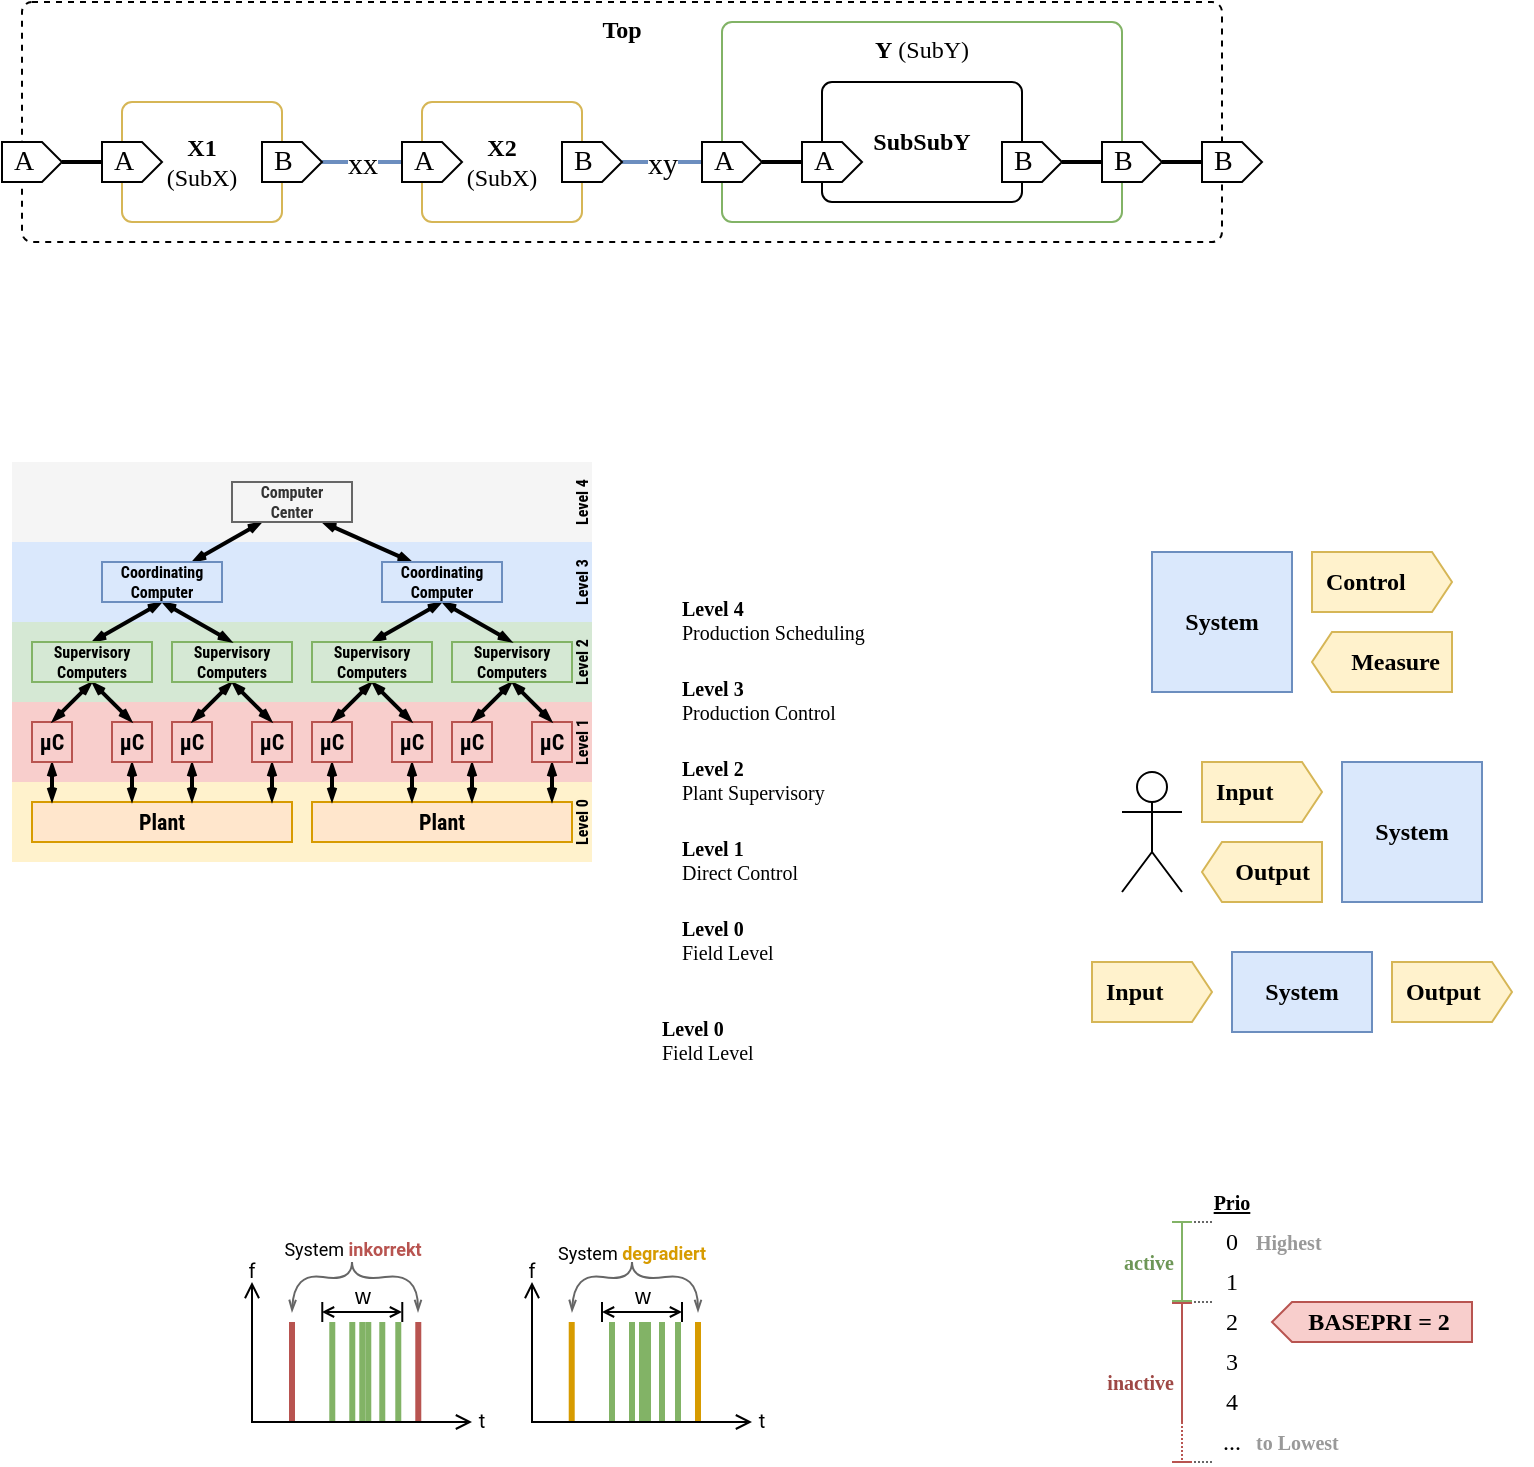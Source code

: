 <mxfile version="20.6.1" type="device"><diagram id="V3HqiKd-JH3Gh6SyLHTc" name="Page-1"><mxGraphModel dx="319" dy="597" grid="1" gridSize="10" guides="1" tooltips="1" connect="1" arrows="1" fold="1" page="1" pageScale="1" pageWidth="827" pageHeight="1169" math="0" shadow="0"><root><mxCell id="0"/><mxCell id="1" parent="0"/><mxCell id="zpxFeuuhNh3Tw-J30U3I-27" value="" style="rounded=0;whiteSpace=wrap;html=1;verticalAlign=top;fontFamily=Cascadia Code;fontStyle=0;container=0;fillColor=#FFFFFF;strokeColor=none;absoluteArcSize=1;arcSize=10;" vertex="1" parent="1"><mxGeometry x="150" y="620" width="280" height="110" as="geometry"/></mxCell><mxCell id="UyANY9crpCaUTtqs_EAQ-15" value="" style="endArrow=none;html=1;rounded=0;startSize=4;endSize=4;fillColor=#d5e8d4;strokeColor=#82b366;strokeWidth=3;" parent="1" edge="1"><mxGeometry width="50" height="50" relative="1" as="geometry"><mxPoint x="340" y="720" as="sourcePoint"/><mxPoint x="340" y="670" as="targetPoint"/></mxGeometry></mxCell><mxCell id="UyANY9crpCaUTtqs_EAQ-17" value="" style="endArrow=none;html=1;rounded=0;startSize=4;endSize=4;fillColor=#ffe6cc;strokeColor=#d79b00;strokeWidth=3;" parent="1" edge="1"><mxGeometry width="50" height="50" relative="1" as="geometry"><mxPoint x="383" y="720" as="sourcePoint"/><mxPoint x="383" y="670" as="targetPoint"/></mxGeometry></mxCell><mxCell id="UyANY9crpCaUTtqs_EAQ-16" value="" style="endArrow=none;html=1;rounded=0;startSize=4;endSize=4;fillColor=#ffe6cc;strokeColor=#d79b00;strokeWidth=3;" parent="1" edge="1"><mxGeometry width="50" height="50" relative="1" as="geometry"><mxPoint x="319.86" y="720" as="sourcePoint"/><mxPoint x="319.86" y="670" as="targetPoint"/></mxGeometry></mxCell><mxCell id="UyANY9crpCaUTtqs_EAQ-10" value="" style="endArrow=none;html=1;rounded=0;startSize=4;endSize=4;fillColor=#d5e8d4;strokeColor=#82b366;strokeWidth=3;" parent="1" edge="1"><mxGeometry width="50" height="50" relative="1" as="geometry"><mxPoint x="350" y="720" as="sourcePoint"/><mxPoint x="350" y="670" as="targetPoint"/></mxGeometry></mxCell><mxCell id="UyANY9crpCaUTtqs_EAQ-11" value="" style="endArrow=none;html=1;rounded=0;startSize=4;endSize=4;fillColor=#d5e8d4;strokeColor=#82b366;strokeWidth=3;" parent="1" edge="1"><mxGeometry width="50" height="50" relative="1" as="geometry"><mxPoint x="355" y="720" as="sourcePoint"/><mxPoint x="355" y="670" as="targetPoint"/></mxGeometry></mxCell><mxCell id="UyANY9crpCaUTtqs_EAQ-12" value="" style="endArrow=none;html=1;rounded=0;startSize=4;endSize=4;fillColor=#d5e8d4;strokeColor=#82b366;strokeWidth=3;" parent="1" edge="1"><mxGeometry width="50" height="50" relative="1" as="geometry"><mxPoint x="358" y="720" as="sourcePoint"/><mxPoint x="358" y="670" as="targetPoint"/></mxGeometry></mxCell><mxCell id="UyANY9crpCaUTtqs_EAQ-13" value="" style="endArrow=none;html=1;rounded=0;startSize=4;endSize=4;fillColor=#d5e8d4;strokeColor=#82b366;strokeWidth=3;" parent="1" edge="1"><mxGeometry width="50" height="50" relative="1" as="geometry"><mxPoint x="365" y="720" as="sourcePoint"/><mxPoint x="365" y="670" as="targetPoint"/></mxGeometry></mxCell><mxCell id="UyANY9crpCaUTtqs_EAQ-14" value="" style="endArrow=none;html=1;rounded=0;startSize=4;endSize=4;fillColor=#d5e8d4;strokeColor=#82b366;strokeWidth=3;" parent="1" edge="1"><mxGeometry width="50" height="50" relative="1" as="geometry"><mxPoint x="373" y="720" as="sourcePoint"/><mxPoint x="373" y="670" as="targetPoint"/></mxGeometry></mxCell><mxCell id="0yi1-Wfi2QRWIN-qVs_s-95" value="" style="rounded=0;whiteSpace=wrap;html=1;verticalAlign=top;fontFamily=Cascadia Code;fontStyle=0;container=0;fillColor=#FFFFFF;strokeColor=none;absoluteArcSize=1;arcSize=10;" parent="1" vertex="1"><mxGeometry x="570" y="280" width="230" height="80" as="geometry"/></mxCell><mxCell id="0yi1-Wfi2QRWIN-qVs_s-91" value="" style="rounded=0;whiteSpace=wrap;html=1;verticalAlign=top;fontFamily=Cascadia Code;fontStyle=0;container=0;fillColor=#FFFFFF;strokeColor=none;absoluteArcSize=1;arcSize=10;" parent="1" vertex="1"><mxGeometry x="570" y="480" width="230" height="50" as="geometry"/></mxCell><mxCell id="0yi1-Wfi2QRWIN-qVs_s-1" value="" style="rounded=0;whiteSpace=wrap;html=1;fillColor=#FFF2CC;strokeColor=none;fillStyle=auto;gradientColor=none;shadow=0;strokeWidth=1;perimeterSpacing=0;fontFamily=Roboto Condensed;fontSource=https%3A%2F%2Ffonts.googleapis.com%2Fcss%3Ffamily%3DRoboto%2BCondensed;" parent="1" vertex="1"><mxGeometry x="40" y="400" width="290" height="40" as="geometry"/></mxCell><mxCell id="0yi1-Wfi2QRWIN-qVs_s-2" value="" style="rounded=0;whiteSpace=wrap;html=1;fillColor=#f8cecc;strokeColor=none;fillStyle=auto;shadow=0;strokeWidth=1;perimeterSpacing=0;fontFamily=Roboto Condensed;fontSource=https%3A%2F%2Ffonts.googleapis.com%2Fcss%3Ffamily%3DRoboto%2BCondensed;" parent="1" vertex="1"><mxGeometry x="40" y="360" width="290" height="40" as="geometry"/></mxCell><mxCell id="0yi1-Wfi2QRWIN-qVs_s-3" value="" style="rounded=0;whiteSpace=wrap;html=1;fillColor=#d5e8d4;strokeColor=none;fillStyle=auto;shadow=0;strokeWidth=1;perimeterSpacing=0;fontFamily=Roboto Condensed;fontSource=https%3A%2F%2Ffonts.googleapis.com%2Fcss%3Ffamily%3DRoboto%2BCondensed;" parent="1" vertex="1"><mxGeometry x="40" y="320" width="290" height="40" as="geometry"/></mxCell><mxCell id="0yi1-Wfi2QRWIN-qVs_s-4" value="" style="rounded=0;whiteSpace=wrap;html=1;fillColor=#dae8fc;strokeColor=none;fillStyle=auto;shadow=0;strokeWidth=1;perimeterSpacing=0;fontFamily=Roboto Condensed;fontSource=https%3A%2F%2Ffonts.googleapis.com%2Fcss%3Ffamily%3DRoboto%2BCondensed;" parent="1" vertex="1"><mxGeometry x="40" y="280" width="290" height="40" as="geometry"/></mxCell><mxCell id="0yi1-Wfi2QRWIN-qVs_s-5" value="" style="rounded=0;whiteSpace=wrap;html=1;fillColor=#f5f5f5;strokeColor=none;fillStyle=auto;shadow=0;strokeWidth=1;perimeterSpacing=0;fontColor=#333333;fontFamily=Roboto Condensed;fontSource=https%3A%2F%2Ffonts.googleapis.com%2Fcss%3Ffamily%3DRoboto%2BCondensed;" parent="1" vertex="1"><mxGeometry x="40" y="240" width="290" height="40" as="geometry"/></mxCell><mxCell id="0yi1-Wfi2QRWIN-qVs_s-7" value="Plant" style="rounded=0;whiteSpace=wrap;html=1;fillColor=#ffe6cc;strokeColor=#d79b00;fillStyle=auto;shadow=0;strokeWidth=1;perimeterSpacing=0;fontFamily=Roboto Condensed;fontStyle=1;fontSize=11;fontSource=https%3A%2F%2Ffonts.googleapis.com%2Fcss%3Ffamily%3DRoboto%2BCondensed;" parent="1" vertex="1"><mxGeometry x="50" y="410" width="130" height="20" as="geometry"/></mxCell><mxCell id="0yi1-Wfi2QRWIN-qVs_s-17" style="edgeStyle=elbowEdgeStyle;rounded=0;orthogonalLoop=1;jettySize=auto;html=1;exitX=0.5;exitY=1;exitDx=0;exitDy=0;fontFamily=Roboto Condensed;fontSize=8;fontColor=#FFFFFF;startArrow=openThin;startFill=0;endArrow=openThin;endFill=0;strokeWidth=2;jumpSize=6;startSize=3;endSize=3;fontSource=https%3A%2F%2Ffonts.googleapis.com%2Fcss%3Ffamily%3DRoboto%2BCondensed;" parent="1" source="0yi1-Wfi2QRWIN-qVs_s-9" target="0yi1-Wfi2QRWIN-qVs_s-7" edge="1"><mxGeometry relative="1" as="geometry"/></mxCell><mxCell id="0yi1-Wfi2QRWIN-qVs_s-9" value="μC" style="rounded=0;whiteSpace=wrap;html=1;fillColor=#f8cecc;strokeColor=#b85450;fillStyle=auto;shadow=0;strokeWidth=1;perimeterSpacing=0;fontFamily=Roboto Condensed;fontStyle=1;fontSize=11;fontSource=https%3A%2F%2Ffonts.googleapis.com%2Fcss%3Ffamily%3DRoboto%2BCondensed;" parent="1" vertex="1"><mxGeometry x="50" y="370" width="20" height="20" as="geometry"/></mxCell><mxCell id="0yi1-Wfi2QRWIN-qVs_s-18" style="edgeStyle=elbowEdgeStyle;rounded=0;orthogonalLoop=1;jettySize=auto;html=1;exitX=0.5;exitY=1;exitDx=0;exitDy=0;fontFamily=Roboto Condensed;fontSize=8;fontColor=#FFFFFF;startArrow=openThin;startFill=0;endArrow=openThin;endFill=0;strokeWidth=2;jumpSize=6;startSize=3;endSize=3;fontSource=https%3A%2F%2Ffonts.googleapis.com%2Fcss%3Ffamily%3DRoboto%2BCondensed;" parent="1" source="0yi1-Wfi2QRWIN-qVs_s-10" target="0yi1-Wfi2QRWIN-qVs_s-7" edge="1"><mxGeometry relative="1" as="geometry"/></mxCell><mxCell id="0yi1-Wfi2QRWIN-qVs_s-10" value="μC" style="rounded=0;whiteSpace=wrap;html=1;fillColor=#f8cecc;strokeColor=#b85450;fillStyle=auto;shadow=0;strokeWidth=1;perimeterSpacing=0;fontFamily=Roboto Condensed;fontStyle=1;fontSize=11;fontSource=https%3A%2F%2Ffonts.googleapis.com%2Fcss%3Ffamily%3DRoboto%2BCondensed;" parent="1" vertex="1"><mxGeometry x="90" y="370" width="20" height="20" as="geometry"/></mxCell><mxCell id="0yi1-Wfi2QRWIN-qVs_s-19" style="edgeStyle=elbowEdgeStyle;rounded=0;orthogonalLoop=1;jettySize=auto;html=1;exitX=0.5;exitY=1;exitDx=0;exitDy=0;fontFamily=Roboto Condensed;fontSize=8;fontColor=#FFFFFF;startArrow=openThin;startFill=0;endArrow=openThin;endFill=0;strokeWidth=2;jumpSize=6;startSize=3;endSize=3;fontSource=https%3A%2F%2Ffonts.googleapis.com%2Fcss%3Ffamily%3DRoboto%2BCondensed;" parent="1" source="0yi1-Wfi2QRWIN-qVs_s-11" target="0yi1-Wfi2QRWIN-qVs_s-7" edge="1"><mxGeometry relative="1" as="geometry"/></mxCell><mxCell id="0yi1-Wfi2QRWIN-qVs_s-11" value="μC" style="rounded=0;whiteSpace=wrap;html=1;fillColor=#f8cecc;strokeColor=#b85450;fillStyle=auto;shadow=0;strokeWidth=1;perimeterSpacing=0;fontFamily=Roboto Condensed;fontStyle=1;fontSize=11;fontSource=https%3A%2F%2Ffonts.googleapis.com%2Fcss%3Ffamily%3DRoboto%2BCondensed;" parent="1" vertex="1"><mxGeometry x="120" y="370" width="20" height="20" as="geometry"/></mxCell><mxCell id="0yi1-Wfi2QRWIN-qVs_s-20" style="edgeStyle=elbowEdgeStyle;rounded=0;orthogonalLoop=1;jettySize=auto;html=1;exitX=0.5;exitY=1;exitDx=0;exitDy=0;fontFamily=Roboto Condensed;fontSize=8;fontColor=#FFFFFF;startArrow=openThin;startFill=0;endArrow=openThin;endFill=0;strokeWidth=2;jumpSize=6;startSize=3;endSize=3;fontSource=https%3A%2F%2Ffonts.googleapis.com%2Fcss%3Ffamily%3DRoboto%2BCondensed;" parent="1" source="0yi1-Wfi2QRWIN-qVs_s-12" target="0yi1-Wfi2QRWIN-qVs_s-7" edge="1"><mxGeometry relative="1" as="geometry"/></mxCell><mxCell id="0yi1-Wfi2QRWIN-qVs_s-12" value="μC" style="rounded=0;whiteSpace=wrap;html=1;fillColor=#f8cecc;strokeColor=#b85450;fillStyle=auto;shadow=0;strokeWidth=1;perimeterSpacing=0;fontFamily=Roboto Condensed;fontStyle=1;fontSize=11;fontSource=https%3A%2F%2Ffonts.googleapis.com%2Fcss%3Ffamily%3DRoboto%2BCondensed;" parent="1" vertex="1"><mxGeometry x="160" y="370" width="20" height="20" as="geometry"/></mxCell><mxCell id="0yi1-Wfi2QRWIN-qVs_s-22" style="edgeStyle=none;rounded=0;orthogonalLoop=1;jettySize=auto;html=1;exitX=0.5;exitY=1;exitDx=0;exitDy=0;entryX=0.5;entryY=0;entryDx=0;entryDy=0;fontFamily=Roboto Condensed;fontSize=8;fontColor=#FFFFFF;startArrow=openThin;startFill=0;endArrow=openThin;endFill=0;endSize=3;startSize=3;strokeWidth=2;fontSource=https%3A%2F%2Ffonts.googleapis.com%2Fcss%3Ffamily%3DRoboto%2BCondensed;" parent="1" source="0yi1-Wfi2QRWIN-qVs_s-13" target="0yi1-Wfi2QRWIN-qVs_s-11" edge="1"><mxGeometry relative="1" as="geometry"/></mxCell><mxCell id="0yi1-Wfi2QRWIN-qVs_s-23" style="edgeStyle=none;rounded=0;orthogonalLoop=1;jettySize=auto;html=1;exitX=0.5;exitY=1;exitDx=0;exitDy=0;entryX=0.5;entryY=0;entryDx=0;entryDy=0;fontFamily=Roboto Condensed;fontSize=8;fontColor=#FFFFFF;startArrow=openThin;startFill=0;endArrow=openThin;endFill=0;endSize=3;startSize=3;strokeWidth=2;fontSource=https%3A%2F%2Ffonts.googleapis.com%2Fcss%3Ffamily%3DRoboto%2BCondensed;" parent="1" source="0yi1-Wfi2QRWIN-qVs_s-13" target="0yi1-Wfi2QRWIN-qVs_s-12" edge="1"><mxGeometry relative="1" as="geometry"/></mxCell><mxCell id="0yi1-Wfi2QRWIN-qVs_s-13" value="Supervisory&lt;br style=&quot;font-size: 8px;&quot;&gt;Computers" style="rounded=0;whiteSpace=wrap;html=1;fillColor=#d5e8d4;strokeColor=#82b366;fillStyle=auto;shadow=0;strokeWidth=1;perimeterSpacing=0;fontFamily=Roboto Condensed;fontStyle=1;fontSize=8;fontSource=https%3A%2F%2Ffonts.googleapis.com%2Fcss%3Ffamily%3DRoboto%2BCondensed;" parent="1" vertex="1"><mxGeometry x="120" y="330" width="60" height="20" as="geometry"/></mxCell><mxCell id="0yi1-Wfi2QRWIN-qVs_s-15" style="rounded=0;orthogonalLoop=1;jettySize=auto;html=1;exitX=0.5;exitY=1;exitDx=0;exitDy=0;entryX=0.5;entryY=0;entryDx=0;entryDy=0;fontFamily=Roboto Condensed;fontSize=8;fontColor=#FFFFFF;startArrow=openThin;startFill=0;endArrow=openThin;endFill=0;endSize=3;startSize=3;strokeWidth=2;fontSource=https%3A%2F%2Ffonts.googleapis.com%2Fcss%3Ffamily%3DRoboto%2BCondensed;" parent="1" source="0yi1-Wfi2QRWIN-qVs_s-14" target="0yi1-Wfi2QRWIN-qVs_s-9" edge="1"><mxGeometry relative="1" as="geometry"/></mxCell><mxCell id="0yi1-Wfi2QRWIN-qVs_s-21" style="rounded=0;orthogonalLoop=1;jettySize=auto;html=1;exitX=0.5;exitY=1;exitDx=0;exitDy=0;entryX=0.5;entryY=0;entryDx=0;entryDy=0;fontFamily=Roboto Condensed;fontSize=8;fontColor=#FFFFFF;startArrow=openThin;startFill=0;endArrow=openThin;endFill=0;endSize=3;startSize=3;strokeWidth=2;fontSource=https%3A%2F%2Ffonts.googleapis.com%2Fcss%3Ffamily%3DRoboto%2BCondensed;" parent="1" source="0yi1-Wfi2QRWIN-qVs_s-14" target="0yi1-Wfi2QRWIN-qVs_s-10" edge="1"><mxGeometry relative="1" as="geometry"/></mxCell><mxCell id="0yi1-Wfi2QRWIN-qVs_s-25" style="edgeStyle=none;rounded=0;orthogonalLoop=1;jettySize=auto;html=1;exitX=0.5;exitY=0;exitDx=0;exitDy=0;entryX=0.5;entryY=1;entryDx=0;entryDy=0;fontFamily=Roboto Condensed;fontSize=8;fontColor=#FFFFFF;startArrow=openThin;startFill=0;endArrow=openThin;endFill=0;strokeWidth=2;endSize=3;startSize=3;fontSource=https%3A%2F%2Ffonts.googleapis.com%2Fcss%3Ffamily%3DRoboto%2BCondensed;" parent="1" source="0yi1-Wfi2QRWIN-qVs_s-14" target="0yi1-Wfi2QRWIN-qVs_s-24" edge="1"><mxGeometry relative="1" as="geometry"/></mxCell><mxCell id="0yi1-Wfi2QRWIN-qVs_s-14" value="Supervisory&lt;br style=&quot;font-size: 8px;&quot;&gt;Computers" style="rounded=0;whiteSpace=wrap;html=1;fillColor=#d5e8d4;strokeColor=#82b366;fillStyle=auto;shadow=0;strokeWidth=1;perimeterSpacing=0;fontFamily=Roboto Condensed;fontStyle=1;fontSize=8;fontSource=https%3A%2F%2Ffonts.googleapis.com%2Fcss%3Ffamily%3DRoboto%2BCondensed;" parent="1" vertex="1"><mxGeometry x="50" y="330" width="60" height="20" as="geometry"/></mxCell><mxCell id="0yi1-Wfi2QRWIN-qVs_s-27" style="edgeStyle=none;rounded=0;orthogonalLoop=1;jettySize=auto;html=1;exitX=0.5;exitY=1;exitDx=0;exitDy=0;entryX=0.5;entryY=0;entryDx=0;entryDy=0;fontFamily=Roboto Condensed;fontSize=8;fontColor=#FFFFFF;startArrow=openThin;startFill=0;endArrow=openThin;endFill=0;strokeWidth=2;endSize=3;startSize=3;fontSource=https%3A%2F%2Ffonts.googleapis.com%2Fcss%3Ffamily%3DRoboto%2BCondensed;" parent="1" source="0yi1-Wfi2QRWIN-qVs_s-24" target="0yi1-Wfi2QRWIN-qVs_s-13" edge="1"><mxGeometry relative="1" as="geometry"/></mxCell><mxCell id="0yi1-Wfi2QRWIN-qVs_s-29" style="edgeStyle=none;rounded=0;orthogonalLoop=1;jettySize=auto;html=1;exitX=0.75;exitY=0;exitDx=0;exitDy=0;entryX=0.25;entryY=1;entryDx=0;entryDy=0;fontFamily=Roboto Condensed;fontSize=8;fontColor=#FFFFFF;startArrow=openThin;startFill=0;endArrow=openThin;endFill=0;strokeWidth=2;endSize=3;startSize=3;fontSource=https%3A%2F%2Ffonts.googleapis.com%2Fcss%3Ffamily%3DRoboto%2BCondensed;" parent="1" source="0yi1-Wfi2QRWIN-qVs_s-24" target="0yi1-Wfi2QRWIN-qVs_s-28" edge="1"><mxGeometry relative="1" as="geometry"/></mxCell><mxCell id="0yi1-Wfi2QRWIN-qVs_s-24" value="Coordinating&lt;br&gt;Computer" style="rounded=0;whiteSpace=wrap;html=1;fillColor=#dae8fc;strokeColor=#6c8ebf;fillStyle=auto;shadow=0;strokeWidth=1;perimeterSpacing=0;fontFamily=Roboto Condensed;fontStyle=1;fontSize=8;fontSource=https%3A%2F%2Ffonts.googleapis.com%2Fcss%3Ffamily%3DRoboto%2BCondensed;" parent="1" vertex="1"><mxGeometry x="85" y="290" width="60" height="20" as="geometry"/></mxCell><mxCell id="0yi1-Wfi2QRWIN-qVs_s-50" style="edgeStyle=none;rounded=0;jumpSize=6;orthogonalLoop=1;jettySize=auto;html=1;exitX=0.75;exitY=1;exitDx=0;exitDy=0;entryX=0.25;entryY=0;entryDx=0;entryDy=0;strokeWidth=2;fontFamily=Roboto Condensed;fontSize=8;fontColor=#FFFFFF;startArrow=openThin;startFill=0;endArrow=openThin;endFill=0;startSize=3;endSize=3;fontSource=https%3A%2F%2Ffonts.googleapis.com%2Fcss%3Ffamily%3DRoboto%2BCondensed;" parent="1" source="0yi1-Wfi2QRWIN-qVs_s-28" target="0yi1-Wfi2QRWIN-qVs_s-49" edge="1"><mxGeometry relative="1" as="geometry"/></mxCell><mxCell id="0yi1-Wfi2QRWIN-qVs_s-28" value="Computer&lt;br&gt;Center" style="rounded=0;whiteSpace=wrap;html=1;fillColor=#f5f5f5;strokeColor=#666666;fillStyle=auto;shadow=0;strokeWidth=1;perimeterSpacing=0;fontColor=#333333;fontFamily=Roboto Condensed;fontStyle=1;fontSize=8;fontSource=https%3A%2F%2Ffonts.googleapis.com%2Fcss%3Ffamily%3DRoboto%2BCondensed;" parent="1" vertex="1"><mxGeometry x="150" y="250" width="60" height="20" as="geometry"/></mxCell><mxCell id="0yi1-Wfi2QRWIN-qVs_s-32" value="Plant" style="rounded=0;whiteSpace=wrap;html=1;fillColor=#ffe6cc;strokeColor=#d79b00;fillStyle=auto;shadow=0;strokeWidth=1;perimeterSpacing=0;fontFamily=Roboto Condensed;fontStyle=1;fontSize=11;fontSource=https%3A%2F%2Ffonts.googleapis.com%2Fcss%3Ffamily%3DRoboto%2BCondensed;" parent="1" vertex="1"><mxGeometry x="190" y="410" width="130" height="20" as="geometry"/></mxCell><mxCell id="0yi1-Wfi2QRWIN-qVs_s-33" style="edgeStyle=elbowEdgeStyle;rounded=0;orthogonalLoop=1;jettySize=auto;html=1;exitX=0.5;exitY=1;exitDx=0;exitDy=0;fontFamily=Roboto Condensed;fontSize=8;fontColor=#FFFFFF;startArrow=openThin;startFill=0;endArrow=openThin;endFill=0;strokeWidth=2;jumpSize=6;startSize=3;endSize=3;fontSource=https%3A%2F%2Ffonts.googleapis.com%2Fcss%3Ffamily%3DRoboto%2BCondensed;" parent="1" source="0yi1-Wfi2QRWIN-qVs_s-34" target="0yi1-Wfi2QRWIN-qVs_s-32" edge="1"><mxGeometry relative="1" as="geometry"/></mxCell><mxCell id="0yi1-Wfi2QRWIN-qVs_s-34" value="μC" style="rounded=0;whiteSpace=wrap;html=1;fillColor=#f8cecc;strokeColor=#b85450;fillStyle=auto;shadow=0;strokeWidth=1;perimeterSpacing=0;fontFamily=Roboto Condensed;fontStyle=1;fontSize=11;fontSource=https%3A%2F%2Ffonts.googleapis.com%2Fcss%3Ffamily%3DRoboto%2BCondensed;" parent="1" vertex="1"><mxGeometry x="190" y="370" width="20" height="20" as="geometry"/></mxCell><mxCell id="0yi1-Wfi2QRWIN-qVs_s-35" style="edgeStyle=elbowEdgeStyle;rounded=0;orthogonalLoop=1;jettySize=auto;html=1;exitX=0.5;exitY=1;exitDx=0;exitDy=0;fontFamily=Roboto Condensed;fontSize=8;fontColor=#FFFFFF;startArrow=openThin;startFill=0;endArrow=openThin;endFill=0;strokeWidth=2;jumpSize=6;startSize=3;endSize=3;fontSource=https%3A%2F%2Ffonts.googleapis.com%2Fcss%3Ffamily%3DRoboto%2BCondensed;" parent="1" source="0yi1-Wfi2QRWIN-qVs_s-36" target="0yi1-Wfi2QRWIN-qVs_s-32" edge="1"><mxGeometry relative="1" as="geometry"/></mxCell><mxCell id="0yi1-Wfi2QRWIN-qVs_s-36" value="μC" style="rounded=0;whiteSpace=wrap;html=1;fillColor=#f8cecc;strokeColor=#b85450;fillStyle=auto;shadow=0;strokeWidth=1;perimeterSpacing=0;fontFamily=Roboto Condensed;fontStyle=1;fontSize=11;fontSource=https%3A%2F%2Ffonts.googleapis.com%2Fcss%3Ffamily%3DRoboto%2BCondensed;" parent="1" vertex="1"><mxGeometry x="230" y="370" width="20" height="20" as="geometry"/></mxCell><mxCell id="0yi1-Wfi2QRWIN-qVs_s-37" style="edgeStyle=elbowEdgeStyle;rounded=0;orthogonalLoop=1;jettySize=auto;html=1;exitX=0.5;exitY=1;exitDx=0;exitDy=0;fontFamily=Roboto Condensed;fontSize=8;fontColor=#FFFFFF;startArrow=openThin;startFill=0;endArrow=openThin;endFill=0;strokeWidth=2;jumpSize=6;startSize=3;endSize=3;fontSource=https%3A%2F%2Ffonts.googleapis.com%2Fcss%3Ffamily%3DRoboto%2BCondensed;" parent="1" source="0yi1-Wfi2QRWIN-qVs_s-38" target="0yi1-Wfi2QRWIN-qVs_s-32" edge="1"><mxGeometry relative="1" as="geometry"/></mxCell><mxCell id="0yi1-Wfi2QRWIN-qVs_s-38" value="μC" style="rounded=0;whiteSpace=wrap;html=1;fillColor=#f8cecc;strokeColor=#b85450;fillStyle=auto;shadow=0;strokeWidth=1;perimeterSpacing=0;fontFamily=Roboto Condensed;fontStyle=1;fontSize=11;fontSource=https%3A%2F%2Ffonts.googleapis.com%2Fcss%3Ffamily%3DRoboto%2BCondensed;" parent="1" vertex="1"><mxGeometry x="260" y="370" width="20" height="20" as="geometry"/></mxCell><mxCell id="0yi1-Wfi2QRWIN-qVs_s-39" style="edgeStyle=elbowEdgeStyle;rounded=0;orthogonalLoop=1;jettySize=auto;html=1;exitX=0.5;exitY=1;exitDx=0;exitDy=0;fontFamily=Roboto Condensed;fontSize=8;fontColor=#FFFFFF;startArrow=openThin;startFill=0;endArrow=openThin;endFill=0;strokeWidth=2;jumpSize=6;startSize=3;endSize=3;fontSource=https%3A%2F%2Ffonts.googleapis.com%2Fcss%3Ffamily%3DRoboto%2BCondensed;" parent="1" source="0yi1-Wfi2QRWIN-qVs_s-40" target="0yi1-Wfi2QRWIN-qVs_s-32" edge="1"><mxGeometry relative="1" as="geometry"/></mxCell><mxCell id="0yi1-Wfi2QRWIN-qVs_s-40" value="μC" style="rounded=0;whiteSpace=wrap;html=1;fillColor=#f8cecc;strokeColor=#b85450;fillStyle=auto;shadow=0;strokeWidth=1;perimeterSpacing=0;fontFamily=Roboto Condensed;fontStyle=1;fontSize=11;fontSource=https%3A%2F%2Ffonts.googleapis.com%2Fcss%3Ffamily%3DRoboto%2BCondensed;" parent="1" vertex="1"><mxGeometry x="300" y="370" width="20" height="20" as="geometry"/></mxCell><mxCell id="0yi1-Wfi2QRWIN-qVs_s-41" style="edgeStyle=none;rounded=0;orthogonalLoop=1;jettySize=auto;html=1;exitX=0.5;exitY=1;exitDx=0;exitDy=0;entryX=0.5;entryY=0;entryDx=0;entryDy=0;fontFamily=Roboto Condensed;fontSize=8;fontColor=#FFFFFF;startArrow=openThin;startFill=0;endArrow=openThin;endFill=0;endSize=3;startSize=3;strokeWidth=2;fontSource=https%3A%2F%2Ffonts.googleapis.com%2Fcss%3Ffamily%3DRoboto%2BCondensed;" parent="1" source="0yi1-Wfi2QRWIN-qVs_s-43" target="0yi1-Wfi2QRWIN-qVs_s-38" edge="1"><mxGeometry relative="1" as="geometry"/></mxCell><mxCell id="0yi1-Wfi2QRWIN-qVs_s-42" style="edgeStyle=none;rounded=0;orthogonalLoop=1;jettySize=auto;html=1;exitX=0.5;exitY=1;exitDx=0;exitDy=0;entryX=0.5;entryY=0;entryDx=0;entryDy=0;fontFamily=Roboto Condensed;fontSize=8;fontColor=#FFFFFF;startArrow=openThin;startFill=0;endArrow=openThin;endFill=0;endSize=3;startSize=3;strokeWidth=2;fontSource=https%3A%2F%2Ffonts.googleapis.com%2Fcss%3Ffamily%3DRoboto%2BCondensed;" parent="1" source="0yi1-Wfi2QRWIN-qVs_s-43" target="0yi1-Wfi2QRWIN-qVs_s-40" edge="1"><mxGeometry relative="1" as="geometry"/></mxCell><mxCell id="0yi1-Wfi2QRWIN-qVs_s-43" value="Supervisory&lt;br style=&quot;font-size: 8px;&quot;&gt;Computers" style="rounded=0;whiteSpace=wrap;html=1;fillColor=#d5e8d4;strokeColor=#82b366;fillStyle=auto;shadow=0;strokeWidth=1;perimeterSpacing=0;fontFamily=Roboto Condensed;fontStyle=1;fontSize=8;fontSource=https%3A%2F%2Ffonts.googleapis.com%2Fcss%3Ffamily%3DRoboto%2BCondensed;" parent="1" vertex="1"><mxGeometry x="260" y="330" width="60" height="20" as="geometry"/></mxCell><mxCell id="0yi1-Wfi2QRWIN-qVs_s-44" style="rounded=0;orthogonalLoop=1;jettySize=auto;html=1;exitX=0.5;exitY=1;exitDx=0;exitDy=0;entryX=0.5;entryY=0;entryDx=0;entryDy=0;fontFamily=Roboto Condensed;fontSize=8;fontColor=#FFFFFF;startArrow=openThin;startFill=0;endArrow=openThin;endFill=0;endSize=3;startSize=3;strokeWidth=2;fontSource=https%3A%2F%2Ffonts.googleapis.com%2Fcss%3Ffamily%3DRoboto%2BCondensed;" parent="1" source="0yi1-Wfi2QRWIN-qVs_s-47" target="0yi1-Wfi2QRWIN-qVs_s-34" edge="1"><mxGeometry relative="1" as="geometry"/></mxCell><mxCell id="0yi1-Wfi2QRWIN-qVs_s-45" style="rounded=0;orthogonalLoop=1;jettySize=auto;html=1;exitX=0.5;exitY=1;exitDx=0;exitDy=0;entryX=0.5;entryY=0;entryDx=0;entryDy=0;fontFamily=Roboto Condensed;fontSize=8;fontColor=#FFFFFF;startArrow=openThin;startFill=0;endArrow=openThin;endFill=0;endSize=3;startSize=3;strokeWidth=2;fontSource=https%3A%2F%2Ffonts.googleapis.com%2Fcss%3Ffamily%3DRoboto%2BCondensed;" parent="1" source="0yi1-Wfi2QRWIN-qVs_s-47" target="0yi1-Wfi2QRWIN-qVs_s-36" edge="1"><mxGeometry relative="1" as="geometry"/></mxCell><mxCell id="0yi1-Wfi2QRWIN-qVs_s-46" style="edgeStyle=none;rounded=0;orthogonalLoop=1;jettySize=auto;html=1;exitX=0.5;exitY=0;exitDx=0;exitDy=0;entryX=0.5;entryY=1;entryDx=0;entryDy=0;fontFamily=Roboto Condensed;fontSize=8;fontColor=#FFFFFF;startArrow=openThin;startFill=0;endArrow=openThin;endFill=0;strokeWidth=2;endSize=3;startSize=3;fontSource=https%3A%2F%2Ffonts.googleapis.com%2Fcss%3Ffamily%3DRoboto%2BCondensed;" parent="1" source="0yi1-Wfi2QRWIN-qVs_s-47" target="0yi1-Wfi2QRWIN-qVs_s-49" edge="1"><mxGeometry relative="1" as="geometry"/></mxCell><mxCell id="0yi1-Wfi2QRWIN-qVs_s-47" value="Supervisory&lt;br style=&quot;font-size: 8px;&quot;&gt;Computers" style="rounded=0;whiteSpace=wrap;html=1;fillColor=#d5e8d4;strokeColor=#82b366;fillStyle=auto;shadow=0;strokeWidth=1;perimeterSpacing=0;fontFamily=Roboto Condensed;fontStyle=1;fontSize=8;fontSource=https%3A%2F%2Ffonts.googleapis.com%2Fcss%3Ffamily%3DRoboto%2BCondensed;" parent="1" vertex="1"><mxGeometry x="190" y="330" width="60" height="20" as="geometry"/></mxCell><mxCell id="0yi1-Wfi2QRWIN-qVs_s-48" style="edgeStyle=none;rounded=0;orthogonalLoop=1;jettySize=auto;html=1;exitX=0.5;exitY=1;exitDx=0;exitDy=0;entryX=0.5;entryY=0;entryDx=0;entryDy=0;fontFamily=Roboto Condensed;fontSize=8;fontColor=#FFFFFF;startArrow=openThin;startFill=0;endArrow=openThin;endFill=0;strokeWidth=2;endSize=3;startSize=3;fontSource=https%3A%2F%2Ffonts.googleapis.com%2Fcss%3Ffamily%3DRoboto%2BCondensed;" parent="1" source="0yi1-Wfi2QRWIN-qVs_s-49" target="0yi1-Wfi2QRWIN-qVs_s-43" edge="1"><mxGeometry relative="1" as="geometry"/></mxCell><mxCell id="0yi1-Wfi2QRWIN-qVs_s-49" value="Coordinating&lt;br&gt;Computer" style="rounded=0;whiteSpace=wrap;html=1;fillColor=#dae8fc;strokeColor=#6c8ebf;fillStyle=auto;shadow=0;strokeWidth=1;perimeterSpacing=0;fontFamily=Roboto Condensed;fontStyle=1;fontSize=8;fontSource=https%3A%2F%2Ffonts.googleapis.com%2Fcss%3Ffamily%3DRoboto%2BCondensed;" parent="1" vertex="1"><mxGeometry x="225" y="290" width="60" height="20" as="geometry"/></mxCell><mxCell id="0yi1-Wfi2QRWIN-qVs_s-58" value="&lt;span style=&quot;font-size: 10px;&quot;&gt;Level 4&lt;br style=&quot;font-size: 10px;&quot;&gt;&lt;span style=&quot;font-weight: normal; font-size: 10px;&quot;&gt;Production Scheduling&lt;/span&gt;&lt;br style=&quot;font-size: 10px;&quot;&gt;&lt;/span&gt;" style="text;html=1;strokeColor=none;fillColor=none;align=left;verticalAlign=middle;whiteSpace=wrap;rounded=0;shadow=0;fillStyle=auto;strokeWidth=1;spacingLeft=5;fontFamily=Cascadia Code;fontSize=10;spacing=0;spacingBottom=0;spacingTop=-2;fontStyle=1" parent="1" vertex="1"><mxGeometry x="370" y="300" width="130" height="40" as="geometry"/></mxCell><mxCell id="0yi1-Wfi2QRWIN-qVs_s-59" value="Input" style="html=1;shadow=0;dashed=0;align=left;verticalAlign=middle;shape=mxgraph.arrows2.arrow;dy=0;dx=10;notch=0;rounded=0;fillStyle=auto;strokeWidth=1;fontFamily=Cascadia Code;fontSize=12;spacingLeft=5;fillColor=#fff2cc;strokeColor=#d6b656;fontStyle=1" parent="1" vertex="1"><mxGeometry x="580" y="490" width="60" height="30" as="geometry"/></mxCell><mxCell id="0yi1-Wfi2QRWIN-qVs_s-60" value="Top" style="rounded=1;whiteSpace=wrap;html=1;fontFamily=Cascadia Code;dashed=1;verticalAlign=top;absoluteArcSize=1;arcSize=10;fontStyle=1" parent="1" vertex="1"><mxGeometry x="45" y="10" width="600" height="120" as="geometry"/></mxCell><mxCell id="0yi1-Wfi2QRWIN-qVs_s-61" value="&lt;b&gt;Y&lt;/b&gt;&amp;nbsp;(SubY)" style="rounded=1;whiteSpace=wrap;html=1;verticalAlign=top;fontFamily=Cascadia Code;fontStyle=0;container=0;fillColor=#FFFFFF;strokeColor=#82b366;absoluteArcSize=1;arcSize=10;" parent="1" vertex="1"><mxGeometry x="395" y="20" width="200" height="100" as="geometry"/></mxCell><mxCell id="0yi1-Wfi2QRWIN-qVs_s-62" value="SubSubY" style="rounded=1;whiteSpace=wrap;html=1;fontFamily=Cascadia Code;container=0;absoluteArcSize=1;arcSize=10;fontStyle=1" parent="1" vertex="1"><mxGeometry x="445" y="50" width="100" height="60" as="geometry"/></mxCell><mxCell id="0yi1-Wfi2QRWIN-qVs_s-63" value="X1&lt;br&gt;&lt;span style=&quot;font-weight: normal;&quot;&gt;(SubX)&lt;/span&gt;" style="rounded=1;whiteSpace=wrap;html=1;fontFamily=Cascadia Code;fillColor=#FFFFFF;strokeColor=#d6b656;fontStyle=1;absoluteArcSize=1;arcSize=10;" parent="1" vertex="1"><mxGeometry x="95" y="60" width="80" height="60" as="geometry"/></mxCell><mxCell id="0yi1-Wfi2QRWIN-qVs_s-64" style="edgeStyle=orthogonalEdgeStyle;rounded=0;orthogonalLoop=1;jettySize=auto;html=1;exitX=1;exitY=0.5;exitDx=0;exitDy=0;strokeWidth=2;fontFamily=Cascadia Code;endArrow=none;endFill=0;exitPerimeter=0;entryX=0;entryY=0.5;entryDx=0;entryDy=0;entryPerimeter=0;" parent="1" source="0yi1-Wfi2QRWIN-qVs_s-68" target="0yi1-Wfi2QRWIN-qVs_s-69" edge="1"><mxGeometry relative="1" as="geometry"><mxPoint x="65" y="110" as="targetPoint"/></mxGeometry></mxCell><mxCell id="0yi1-Wfi2QRWIN-qVs_s-65" value="xx" style="edgeStyle=orthogonalEdgeStyle;rounded=0;orthogonalLoop=1;jettySize=auto;html=1;exitX=1;exitY=0.5;exitDx=0;exitDy=0;entryX=0;entryY=0.5;entryDx=0;entryDy=0;strokeWidth=2;fontFamily=Cascadia Code;endArrow=none;endFill=0;fontSize=15;fillColor=#dae8fc;strokeColor=#6c8ebf;exitPerimeter=0;entryPerimeter=0;" parent="1" source="0yi1-Wfi2QRWIN-qVs_s-70" target="0yi1-Wfi2QRWIN-qVs_s-72" edge="1"><mxGeometry relative="1" as="geometry"/></mxCell><mxCell id="0yi1-Wfi2QRWIN-qVs_s-66" value="xy" style="edgeStyle=orthogonalEdgeStyle;rounded=0;orthogonalLoop=1;jettySize=auto;html=1;exitX=1;exitY=0.5;exitDx=0;exitDy=0;strokeWidth=2;fontFamily=Cascadia Code;fontSize=15;endArrow=none;endFill=0;fillColor=#dae8fc;strokeColor=#6c8ebf;exitPerimeter=0;entryX=0;entryY=0.5;entryDx=0;entryDy=0;entryPerimeter=0;" parent="1" source="0yi1-Wfi2QRWIN-qVs_s-73" target="0yi1-Wfi2QRWIN-qVs_s-74" edge="1"><mxGeometry relative="1" as="geometry"><mxPoint x="375" y="120" as="targetPoint"/></mxGeometry></mxCell><mxCell id="0yi1-Wfi2QRWIN-qVs_s-67" style="edgeStyle=orthogonalEdgeStyle;rounded=0;orthogonalLoop=1;jettySize=auto;html=1;exitX=1;exitY=0.5;exitDx=0;exitDy=0;entryX=0;entryY=0.5;entryDx=0;entryDy=0;endArrow=none;endFill=0;strokeWidth=2;fontFamily=Cascadia Code;exitPerimeter=0;entryPerimeter=0;" parent="1" source="0yi1-Wfi2QRWIN-qVs_s-74" target="0yi1-Wfi2QRWIN-qVs_s-76" edge="1"><mxGeometry relative="1" as="geometry"><Array as="points"><mxPoint x="425" y="90"/><mxPoint x="425" y="90"/></Array></mxGeometry></mxCell><mxCell id="0yi1-Wfi2QRWIN-qVs_s-68" value="A" style="html=1;shadow=0;dashed=0;align=left;verticalAlign=top;shape=mxgraph.arrows2.arrow;dy=0;dx=10;notch=0;rounded=0;fillStyle=auto;strokeWidth=1;fontFamily=Cascadia Code;fontSize=14;spacingLeft=4;spacingTop=-5;spacingBottom=0;" parent="1" vertex="1"><mxGeometry x="35" y="80" width="30" height="20" as="geometry"/></mxCell><mxCell id="0yi1-Wfi2QRWIN-qVs_s-69" value="A" style="html=1;shadow=0;dashed=0;align=left;verticalAlign=top;shape=mxgraph.arrows2.arrow;dy=0;dx=10;notch=0;rounded=0;fillStyle=auto;strokeWidth=1;fontFamily=Cascadia Code;fontSize=14;spacingLeft=4;spacingTop=-5;spacingBottom=0;" parent="1" vertex="1"><mxGeometry x="85" y="80" width="30" height="20" as="geometry"/></mxCell><mxCell id="0yi1-Wfi2QRWIN-qVs_s-70" value="B" style="html=1;shadow=0;dashed=0;align=left;verticalAlign=top;shape=mxgraph.arrows2.arrow;dy=0;dx=10;notch=0;rounded=0;fillStyle=auto;strokeWidth=1;fontFamily=Cascadia Code;fontSize=14;spacingLeft=4;spacingTop=-5;spacingBottom=0;" parent="1" vertex="1"><mxGeometry x="165" y="80" width="30" height="20" as="geometry"/></mxCell><mxCell id="0yi1-Wfi2QRWIN-qVs_s-71" value="X2&lt;br&gt;&lt;span style=&quot;font-weight: normal;&quot;&gt;(SubX)&lt;/span&gt;" style="rounded=1;whiteSpace=wrap;html=1;fontFamily=Cascadia Code;fillColor=#FFFFFF;strokeColor=#d6b656;fontStyle=1;absoluteArcSize=1;arcSize=10;" parent="1" vertex="1"><mxGeometry x="245" y="60" width="80" height="60" as="geometry"/></mxCell><mxCell id="0yi1-Wfi2QRWIN-qVs_s-72" value="A" style="html=1;shadow=0;dashed=0;align=left;verticalAlign=top;shape=mxgraph.arrows2.arrow;dy=0;dx=10;notch=0;rounded=0;fillStyle=auto;strokeWidth=1;fontFamily=Cascadia Code;fontSize=14;spacingLeft=4;spacingTop=-5;spacingBottom=0;" parent="1" vertex="1"><mxGeometry x="235" y="80" width="30" height="20" as="geometry"/></mxCell><mxCell id="0yi1-Wfi2QRWIN-qVs_s-73" value="B" style="html=1;shadow=0;dashed=0;align=left;verticalAlign=top;shape=mxgraph.arrows2.arrow;dy=0;dx=10;notch=0;rounded=0;fillStyle=auto;strokeWidth=1;fontFamily=Cascadia Code;fontSize=14;spacingLeft=4;spacingTop=-5;spacingBottom=0;" parent="1" vertex="1"><mxGeometry x="315" y="80" width="30" height="20" as="geometry"/></mxCell><mxCell id="0yi1-Wfi2QRWIN-qVs_s-74" value="A" style="html=1;shadow=0;dashed=0;align=left;verticalAlign=top;shape=mxgraph.arrows2.arrow;dy=0;dx=10;notch=0;rounded=0;fillStyle=auto;strokeWidth=1;fontFamily=Cascadia Code;fontSize=14;spacingLeft=4;spacingTop=-5;spacingBottom=0;" parent="1" vertex="1"><mxGeometry x="385" y="80" width="30" height="20" as="geometry"/></mxCell><mxCell id="0yi1-Wfi2QRWIN-qVs_s-75" value="B" style="html=1;shadow=0;dashed=0;align=left;verticalAlign=top;shape=mxgraph.arrows2.arrow;dy=0;dx=10;notch=0;rounded=0;fillStyle=auto;strokeWidth=1;fontFamily=Cascadia Code;fontSize=14;spacingLeft=4;spacingTop=-5;spacingBottom=0;" parent="1" vertex="1"><mxGeometry x="535" y="80" width="30" height="20" as="geometry"/></mxCell><mxCell id="0yi1-Wfi2QRWIN-qVs_s-76" value="A" style="html=1;shadow=0;dashed=0;align=left;verticalAlign=top;shape=mxgraph.arrows2.arrow;dy=0;dx=10;notch=0;rounded=0;fillStyle=auto;strokeWidth=1;fontFamily=Cascadia Code;fontSize=14;spacingLeft=4;spacingTop=-5;spacingBottom=0;" parent="1" vertex="1"><mxGeometry x="435" y="80" width="30" height="20" as="geometry"/></mxCell><mxCell id="0yi1-Wfi2QRWIN-qVs_s-77" style="edgeStyle=orthogonalEdgeStyle;rounded=0;orthogonalLoop=1;jettySize=auto;html=1;endArrow=none;endFill=0;strokeWidth=2;fontFamily=Cascadia Code;exitX=0;exitY=0.5;exitDx=0;exitDy=0;exitPerimeter=0;entryX=1;entryY=0.5;entryDx=0;entryDy=0;entryPerimeter=0;" parent="1" source="0yi1-Wfi2QRWIN-qVs_s-78" target="0yi1-Wfi2QRWIN-qVs_s-75" edge="1"><mxGeometry relative="1" as="geometry"><mxPoint x="425" y="100" as="sourcePoint"/><mxPoint x="635" y="140" as="targetPoint"/><Array as="points"/></mxGeometry></mxCell><mxCell id="0yi1-Wfi2QRWIN-qVs_s-78" value="B" style="html=1;shadow=0;dashed=0;align=left;verticalAlign=top;shape=mxgraph.arrows2.arrow;dy=0;dx=10;notch=0;rounded=0;fillStyle=auto;strokeWidth=1;fontFamily=Cascadia Code;fontSize=14;spacingLeft=4;spacingTop=-5;spacingBottom=0;" parent="1" vertex="1"><mxGeometry x="585" y="80" width="30" height="20" as="geometry"/></mxCell><mxCell id="0yi1-Wfi2QRWIN-qVs_s-79" value="B" style="html=1;shadow=0;dashed=0;align=left;verticalAlign=top;shape=mxgraph.arrows2.arrow;dy=0;dx=10;notch=0;rounded=0;fillStyle=auto;strokeWidth=1;fontFamily=Cascadia Code;fontSize=14;spacingLeft=4;spacingTop=-5;spacingBottom=0;" parent="1" vertex="1"><mxGeometry x="635" y="80" width="30" height="20" as="geometry"/></mxCell><mxCell id="0yi1-Wfi2QRWIN-qVs_s-80" style="edgeStyle=orthogonalEdgeStyle;rounded=0;orthogonalLoop=1;jettySize=auto;html=1;endArrow=none;endFill=0;strokeWidth=2;fontFamily=Cascadia Code;exitX=1;exitY=0.5;exitDx=0;exitDy=0;exitPerimeter=0;entryX=0;entryY=0.5;entryDx=0;entryDy=0;entryPerimeter=0;" parent="1" source="0yi1-Wfi2QRWIN-qVs_s-78" target="0yi1-Wfi2QRWIN-qVs_s-79" edge="1"><mxGeometry relative="1" as="geometry"><mxPoint x="595" y="100" as="sourcePoint"/><mxPoint x="575" y="100" as="targetPoint"/><Array as="points"/></mxGeometry></mxCell><mxCell id="0yi1-Wfi2QRWIN-qVs_s-81" value="Output" style="html=1;shadow=0;dashed=0;align=left;verticalAlign=middle;shape=mxgraph.arrows2.arrow;dy=0;dx=10;notch=0;rounded=0;fillStyle=auto;strokeWidth=1;fontFamily=Cascadia Code;fontSize=12;spacingLeft=5;fillColor=#fff2cc;strokeColor=#d6b656;fontStyle=1" parent="1" vertex="1"><mxGeometry x="730" y="490" width="60" height="30" as="geometry"/></mxCell><mxCell id="0yi1-Wfi2QRWIN-qVs_s-84" value="System" style="rounded=0;whiteSpace=wrap;html=1;fontFamily=Cascadia Code;fillColor=#dae8fc;strokeColor=#6c8ebf;fontStyle=1;absoluteArcSize=1;arcSize=10;" parent="1" vertex="1"><mxGeometry x="650" y="485" width="70" height="40" as="geometry"/></mxCell><mxCell id="0yi1-Wfi2QRWIN-qVs_s-85" value="Measure" style="html=1;shadow=0;dashed=0;align=right;verticalAlign=middle;shape=mxgraph.arrows2.arrow;dy=0;dx=10;notch=0;rounded=0;fillStyle=auto;strokeWidth=1;fontFamily=Cascadia Code;fontSize=12;spacingLeft=0;fillColor=#fff2cc;strokeColor=#d6b656;fontStyle=1;flipH=1;spacingRight=5;" parent="1" vertex="1"><mxGeometry x="690" y="325" width="70" height="30" as="geometry"/></mxCell><mxCell id="0yi1-Wfi2QRWIN-qVs_s-86" value="Control" style="html=1;shadow=0;dashed=0;align=left;verticalAlign=middle;shape=mxgraph.arrows2.arrow;dy=0;dx=10;notch=0;rounded=0;fillStyle=auto;strokeWidth=1;fontFamily=Cascadia Code;fontSize=12;spacingLeft=5;fillColor=#fff2cc;strokeColor=#d6b656;fontStyle=1" parent="1" vertex="1"><mxGeometry x="690" y="285" width="70" height="30" as="geometry"/></mxCell><mxCell id="0yi1-Wfi2QRWIN-qVs_s-87" value="System" style="rounded=0;whiteSpace=wrap;html=1;fontFamily=Cascadia Code;fillColor=#dae8fc;strokeColor=#6c8ebf;fontStyle=1;absoluteArcSize=1;arcSize=10;" parent="1" vertex="1"><mxGeometry x="610" y="285" width="70" height="70" as="geometry"/></mxCell><mxCell id="0yi1-Wfi2QRWIN-qVs_s-94" value="" style="rounded=0;whiteSpace=wrap;html=1;verticalAlign=top;fontFamily=Cascadia Code;fontStyle=0;container=0;fillColor=#FFFFFF;strokeColor=none;absoluteArcSize=1;arcSize=10;" parent="1" vertex="1"><mxGeometry x="570" y="385" width="230" height="80" as="geometry"/></mxCell><mxCell id="0yi1-Wfi2QRWIN-qVs_s-88" value="Output" style="html=1;shadow=0;dashed=0;align=right;verticalAlign=middle;shape=mxgraph.arrows2.arrow;dy=0;dx=10;notch=0;rounded=0;fillStyle=auto;strokeWidth=1;fontFamily=Cascadia Code;fontSize=12;spacingLeft=0;fillColor=#fff2cc;strokeColor=#d6b656;fontStyle=1;flipH=1;spacingRight=5;" parent="1" vertex="1"><mxGeometry x="635" y="430" width="60" height="30" as="geometry"/></mxCell><mxCell id="0yi1-Wfi2QRWIN-qVs_s-89" value="Input" style="html=1;shadow=0;dashed=0;align=left;verticalAlign=middle;shape=mxgraph.arrows2.arrow;dy=0;dx=10;notch=0;rounded=0;fillStyle=auto;strokeWidth=1;fontFamily=Cascadia Code;fontSize=12;spacingLeft=5;fillColor=#fff2cc;strokeColor=#d6b656;fontStyle=1" parent="1" vertex="1"><mxGeometry x="635" y="390" width="60" height="30" as="geometry"/></mxCell><mxCell id="0yi1-Wfi2QRWIN-qVs_s-90" value="System" style="rounded=0;whiteSpace=wrap;html=1;fontFamily=Cascadia Code;fillColor=#dae8fc;strokeColor=#6c8ebf;fontStyle=1;absoluteArcSize=1;arcSize=10;" parent="1" vertex="1"><mxGeometry x="705" y="390" width="70" height="70" as="geometry"/></mxCell><mxCell id="0yi1-Wfi2QRWIN-qVs_s-92" value="" style="shape=umlActor;verticalLabelPosition=bottom;verticalAlign=top;html=1;outlineConnect=0;rounded=0;shadow=0;fillStyle=auto;strokeWidth=1;fontFamily=Cascadia Code;fontSize=12;" parent="1" vertex="1"><mxGeometry x="595" y="395" width="30" height="60" as="geometry"/></mxCell><mxCell id="0yi1-Wfi2QRWIN-qVs_s-101" value="&lt;span style=&quot;font-size: 10px;&quot;&gt;Level 3&lt;br style=&quot;font-size: 10px;&quot;&gt;&lt;span style=&quot;font-weight: 400; font-size: 10px;&quot;&gt;Production Control&lt;/span&gt;&lt;br style=&quot;font-size: 10px;&quot;&gt;&lt;/span&gt;" style="text;html=1;strokeColor=none;fillColor=none;align=left;verticalAlign=middle;whiteSpace=wrap;rounded=0;shadow=0;fillStyle=auto;strokeWidth=1;spacingLeft=5;fontFamily=Cascadia Code;fontSize=10;spacing=0;spacingBottom=0;spacingTop=-2;fontStyle=1" parent="1" vertex="1"><mxGeometry x="370" y="340" width="130" height="40" as="geometry"/></mxCell><mxCell id="0yi1-Wfi2QRWIN-qVs_s-102" value="&lt;span style=&quot;font-size: 10px;&quot;&gt;Level 2&lt;br style=&quot;font-size: 10px;&quot;&gt;&lt;span style=&quot;font-weight: normal; font-size: 10px;&quot;&gt;Plant Supervisory&lt;/span&gt;&lt;br style=&quot;font-size: 10px;&quot;&gt;&lt;/span&gt;" style="text;html=1;strokeColor=none;fillColor=none;align=left;verticalAlign=middle;whiteSpace=wrap;rounded=0;shadow=0;fillStyle=auto;strokeWidth=1;spacingLeft=5;fontFamily=Cascadia Code;fontSize=10;spacing=0;spacingBottom=0;spacingTop=-2;fontStyle=1" parent="1" vertex="1"><mxGeometry x="370" y="380" width="130" height="40" as="geometry"/></mxCell><mxCell id="0yi1-Wfi2QRWIN-qVs_s-103" value="&lt;span style=&quot;font-size: 10px;&quot;&gt;Level 1&lt;br style=&quot;font-size: 10px;&quot;&gt;&lt;span style=&quot;font-weight: 400; font-size: 10px;&quot;&gt;Direct Control&lt;/span&gt;&lt;br style=&quot;font-size: 10px;&quot;&gt;&lt;/span&gt;" style="text;html=1;strokeColor=none;fillColor=none;align=left;verticalAlign=middle;whiteSpace=wrap;rounded=0;shadow=0;fillStyle=auto;strokeWidth=1;spacingLeft=5;fontFamily=Cascadia Code;fontSize=10;spacing=0;spacingBottom=0;spacingTop=-2;fontStyle=1" parent="1" vertex="1"><mxGeometry x="370" y="420" width="130" height="40" as="geometry"/></mxCell><mxCell id="0yi1-Wfi2QRWIN-qVs_s-104" value="&lt;span style=&quot;font-size: 10px;&quot;&gt;Level 0&lt;br style=&quot;font-size: 10px;&quot;&gt;&lt;span style=&quot;font-weight: 400; font-size: 10px;&quot;&gt;Field Level&lt;/span&gt;&lt;br style=&quot;font-size: 10px;&quot;&gt;&lt;/span&gt;" style="text;html=1;strokeColor=none;fillColor=none;align=left;verticalAlign=middle;whiteSpace=wrap;rounded=0;shadow=0;fillStyle=auto;strokeWidth=1;spacingLeft=5;fontFamily=Cascadia Code;fontSize=10;spacing=0;spacingBottom=0;spacingTop=-2;fontStyle=1" parent="1" vertex="1"><mxGeometry x="370" y="460" width="130" height="40" as="geometry"/></mxCell><mxCell id="UyANY9crpCaUTtqs_EAQ-2" value="" style="endArrow=open;html=1;rounded=0;startArrow=open;startFill=0;endFill=0;exitX=0;exitY=0.5;exitDx=0;exitDy=0;entryX=0.5;entryY=1;entryDx=0;entryDy=0;" parent="1" source="UyANY9crpCaUTtqs_EAQ-9" edge="1"><mxGeometry width="50" height="50" relative="1" as="geometry"><mxPoint x="420" y="720" as="sourcePoint"/><mxPoint x="300" y="650" as="targetPoint"/><Array as="points"><mxPoint x="300" y="720"/></Array></mxGeometry></mxCell><mxCell id="UyANY9crpCaUTtqs_EAQ-3" value="w" style="endArrow=open;startArrow=open;html=1;rounded=0;endFill=0;startFill=0;endSize=4;startSize=4;" parent="1" edge="1"><mxGeometry y="8" width="50" height="50" relative="1" as="geometry"><mxPoint x="335" y="665" as="sourcePoint"/><mxPoint x="375" y="665" as="targetPoint"/><mxPoint as="offset"/></mxGeometry></mxCell><mxCell id="UyANY9crpCaUTtqs_EAQ-4" value="" style="endArrow=none;html=1;rounded=0;startSize=4;endSize=4;" parent="1" edge="1"><mxGeometry width="50" height="50" relative="1" as="geometry"><mxPoint x="335" y="670" as="sourcePoint"/><mxPoint x="335" y="660" as="targetPoint"/></mxGeometry></mxCell><mxCell id="UyANY9crpCaUTtqs_EAQ-5" value="" style="endArrow=none;html=1;rounded=0;startSize=4;endSize=4;" parent="1" edge="1"><mxGeometry width="50" height="50" relative="1" as="geometry"><mxPoint x="375" y="670" as="sourcePoint"/><mxPoint x="375" y="660" as="targetPoint"/></mxGeometry></mxCell><mxCell id="UyANY9crpCaUTtqs_EAQ-9" value="&lt;span style=&quot;font-size: 10px;&quot;&gt;t&lt;br style=&quot;font-size: 10px;&quot;&gt;&lt;/span&gt;" style="text;html=1;strokeColor=none;fillColor=none;align=center;verticalAlign=middle;whiteSpace=wrap;rounded=0;shadow=0;fillStyle=auto;strokeWidth=1;spacingLeft=0;fontFamily=Roboto;fontSize=10;spacing=0;spacingBottom=0;spacingTop=-2;fontStyle=0;fontSource=https%3A%2F%2Ffonts.googleapis.com%2Fcss%3Ffamily%3DRoboto;" parent="1" vertex="1"><mxGeometry x="410" y="710" width="10" height="20" as="geometry"/></mxCell><mxCell id="UyANY9crpCaUTtqs_EAQ-19" value="" style="endArrow=none;html=1;rounded=0;startSize=4;endSize=4;fillColor=#f8cecc;strokeColor=#b85450;strokeWidth=3;" parent="1" edge="1"><mxGeometry width="50" height="50" relative="1" as="geometry"><mxPoint x="243.14" y="720" as="sourcePoint"/><mxPoint x="243.14" y="670" as="targetPoint"/></mxGeometry></mxCell><mxCell id="UyANY9crpCaUTtqs_EAQ-20" value="" style="endArrow=none;html=1;rounded=0;startSize=4;endSize=4;fillColor=#f8cecc;strokeColor=#b85450;strokeWidth=3;" parent="1" edge="1"><mxGeometry width="50" height="50" relative="1" as="geometry"><mxPoint x="180" y="720" as="sourcePoint"/><mxPoint x="180" y="670" as="targetPoint"/></mxGeometry></mxCell><mxCell id="UyANY9crpCaUTtqs_EAQ-21" value="" style="endArrow=none;html=1;rounded=0;startSize=4;endSize=4;fillColor=#d5e8d4;strokeColor=#82b366;strokeWidth=3;" parent="1" edge="1"><mxGeometry width="50" height="50" relative="1" as="geometry"><mxPoint x="210.14" y="720" as="sourcePoint"/><mxPoint x="210.14" y="670" as="targetPoint"/></mxGeometry></mxCell><mxCell id="UyANY9crpCaUTtqs_EAQ-22" value="" style="endArrow=none;html=1;rounded=0;startSize=4;endSize=4;fillColor=#d5e8d4;strokeColor=#82b366;strokeWidth=3;" parent="1" edge="1"><mxGeometry width="50" height="50" relative="1" as="geometry"><mxPoint x="215.14" y="720" as="sourcePoint"/><mxPoint x="215.14" y="670" as="targetPoint"/></mxGeometry></mxCell><mxCell id="UyANY9crpCaUTtqs_EAQ-23" value="" style="endArrow=none;html=1;rounded=0;startSize=4;endSize=4;fillColor=#d5e8d4;strokeColor=#82b366;strokeWidth=3;" parent="1" edge="1"><mxGeometry width="50" height="50" relative="1" as="geometry"><mxPoint x="218.14" y="720" as="sourcePoint"/><mxPoint x="218.14" y="670" as="targetPoint"/></mxGeometry></mxCell><mxCell id="UyANY9crpCaUTtqs_EAQ-24" value="" style="endArrow=none;html=1;rounded=0;startSize=4;endSize=4;fillColor=#d5e8d4;strokeColor=#82b366;strokeWidth=3;" parent="1" edge="1"><mxGeometry width="50" height="50" relative="1" as="geometry"><mxPoint x="225.14" y="720" as="sourcePoint"/><mxPoint x="225.14" y="670" as="targetPoint"/></mxGeometry></mxCell><mxCell id="UyANY9crpCaUTtqs_EAQ-25" value="" style="endArrow=none;html=1;rounded=0;startSize=4;endSize=4;fillColor=#d5e8d4;strokeColor=#82b366;strokeWidth=3;" parent="1" edge="1"><mxGeometry width="50" height="50" relative="1" as="geometry"><mxPoint x="233.14" y="720" as="sourcePoint"/><mxPoint x="233.14" y="670" as="targetPoint"/></mxGeometry></mxCell><mxCell id="UyANY9crpCaUTtqs_EAQ-27" value="" style="endArrow=none;html=1;rounded=0;startSize=4;endSize=4;" parent="1" edge="1"><mxGeometry width="50" height="50" relative="1" as="geometry"><mxPoint x="195.14" y="670" as="sourcePoint"/><mxPoint x="195.14" y="660" as="targetPoint"/></mxGeometry></mxCell><mxCell id="UyANY9crpCaUTtqs_EAQ-28" value="" style="endArrow=none;html=1;rounded=0;startSize=4;endSize=4;" parent="1" edge="1"><mxGeometry width="50" height="50" relative="1" as="geometry"><mxPoint x="235.14" y="670" as="sourcePoint"/><mxPoint x="235.14" y="660" as="targetPoint"/></mxGeometry></mxCell><mxCell id="UyANY9crpCaUTtqs_EAQ-29" value="" style="endArrow=none;html=1;rounded=0;startSize=4;endSize=4;fillColor=#d5e8d4;strokeColor=#82b366;strokeWidth=3;" parent="1" edge="1"><mxGeometry width="50" height="50" relative="1" as="geometry"><mxPoint x="200.14" y="720" as="sourcePoint"/><mxPoint x="200.14" y="670" as="targetPoint"/></mxGeometry></mxCell><mxCell id="UyANY9crpCaUTtqs_EAQ-30" value="w" style="endArrow=open;startArrow=open;html=1;rounded=0;endFill=0;startFill=0;endSize=4;startSize=4;" parent="1" edge="1"><mxGeometry y="8" width="50" height="50" relative="1" as="geometry"><mxPoint x="195" y="665" as="sourcePoint"/><mxPoint x="235" y="665" as="targetPoint"/><mxPoint as="offset"/></mxGeometry></mxCell><mxCell id="UyANY9crpCaUTtqs_EAQ-31" value="" style="endArrow=open;html=1;rounded=0;startArrow=open;startFill=0;endFill=0;exitX=0;exitY=0.5;exitDx=0;exitDy=0;entryX=0.5;entryY=1;entryDx=0;entryDy=0;" parent="1" edge="1"><mxGeometry width="50" height="50" relative="1" as="geometry"><mxPoint x="270" y="720" as="sourcePoint"/><mxPoint x="160" y="650" as="targetPoint"/><Array as="points"><mxPoint x="160" y="720"/></Array></mxGeometry></mxCell><mxCell id="UyANY9crpCaUTtqs_EAQ-36" value="&lt;font style=&quot;font-size: 9px&quot;&gt;&lt;font color=&quot;#000000&quot; style=&quot;font-size: 9px&quot;&gt;System &lt;/font&gt;&lt;b style=&quot;font-size: 9px&quot;&gt;inkorrekt&lt;/b&gt;&lt;/font&gt;" style="text;html=1;align=center;verticalAlign=middle;whiteSpace=wrap;rounded=0;shadow=0;fillStyle=auto;strokeWidth=1;spacingLeft=0;fontFamily=Roboto;fontSize=9;spacing=0;spacingBottom=0;spacingTop=-2;fontStyle=0;fontSource=https%3A%2F%2Ffonts.googleapis.com%2Fcss%3Ffamily%3DRoboto;fontColor=#B85450;" parent="1" vertex="1"><mxGeometry x="167.5" y="630" width="85" height="10" as="geometry"/></mxCell><mxCell id="UyANY9crpCaUTtqs_EAQ-37" value="&lt;font color=&quot;#000000&quot; style=&quot;font-size: 9px&quot;&gt;System&amp;nbsp;&lt;/font&gt;&lt;b style=&quot;font-size: 9px&quot;&gt;&lt;font color=&quot;#d79b00&quot;&gt;degradiert&lt;/font&gt;&lt;/b&gt;" style="text;html=1;align=center;verticalAlign=middle;whiteSpace=wrap;rounded=0;shadow=0;fillStyle=auto;strokeWidth=1;spacingLeft=0;fontFamily=Roboto;fontSize=14;spacing=0;spacingBottom=0;spacingTop=-2;fontStyle=0;fontSource=https%3A%2F%2Ffonts.googleapis.com%2Fcss%3Ffamily%3DRoboto;fontColor=#B85450;" parent="1" vertex="1"><mxGeometry x="325" y="630" width="50" height="10" as="geometry"/></mxCell><mxCell id="UyANY9crpCaUTtqs_EAQ-40" value="&lt;span style=&quot;font-size: 10px;&quot;&gt;f&lt;br style=&quot;font-size: 10px;&quot;&gt;&lt;/span&gt;" style="text;html=1;strokeColor=none;fillColor=none;align=center;verticalAlign=middle;whiteSpace=wrap;rounded=0;shadow=0;fillStyle=auto;strokeWidth=1;spacingLeft=0;fontFamily=Roboto;fontSize=10;spacing=0;spacingBottom=0;spacingTop=-2;fontStyle=0;fontSource=https%3A%2F%2Ffonts.googleapis.com%2Fcss%3Ffamily%3DRoboto;" parent="1" vertex="1"><mxGeometry x="290" y="640" width="20" height="10" as="geometry"/></mxCell><mxCell id="UyANY9crpCaUTtqs_EAQ-41" value="&lt;span style=&quot;font-size: 10px;&quot;&gt;f&lt;br style=&quot;font-size: 10px;&quot;&gt;&lt;/span&gt;" style="text;html=1;strokeColor=none;fillColor=none;align=center;verticalAlign=middle;whiteSpace=wrap;rounded=0;shadow=0;fillStyle=auto;strokeWidth=1;spacingLeft=0;fontFamily=Roboto;fontSize=10;spacing=0;spacingBottom=0;spacingTop=-2;fontStyle=0;fontSource=https%3A%2F%2Ffonts.googleapis.com%2Fcss%3Ffamily%3DRoboto;" parent="1" vertex="1"><mxGeometry x="150" y="640" width="20" height="10" as="geometry"/></mxCell><mxCell id="UyANY9crpCaUTtqs_EAQ-42" value="&lt;span style=&quot;font-size: 10px;&quot;&gt;t&lt;br style=&quot;font-size: 10px;&quot;&gt;&lt;/span&gt;" style="text;html=1;strokeColor=none;fillColor=none;align=center;verticalAlign=middle;whiteSpace=wrap;rounded=0;shadow=0;fillStyle=auto;strokeWidth=1;spacingLeft=0;fontFamily=Roboto;fontSize=10;spacing=0;spacingBottom=0;spacingTop=-2;fontStyle=0;fontSource=https%3A%2F%2Ffonts.googleapis.com%2Fcss%3Ffamily%3DRoboto;" parent="1" vertex="1"><mxGeometry x="270" y="710" width="10" height="20" as="geometry"/></mxCell><mxCell id="UyANY9crpCaUTtqs_EAQ-43" value="" style="group" parent="1" vertex="1" connectable="0"><mxGeometry x="181" y="645" width="62" height="5" as="geometry"/></mxCell><mxCell id="UyANY9crpCaUTtqs_EAQ-34" value="" style="curved=1;endArrow=openThin;html=1;rounded=0;fontSize=14;startSize=4;endSize=4;strokeWidth=1;sketch=0;fillColor=#f5f5f5;strokeColor=#666666;endFill=0;" parent="UyANY9crpCaUTtqs_EAQ-43" edge="1"><mxGeometry width="50" height="50" relative="1" as="geometry"><mxPoint x="29" y="-5" as="sourcePoint"/><mxPoint x="62" y="20" as="targetPoint"/><Array as="points"><mxPoint x="29" y="5"/><mxPoint x="62"/></Array></mxGeometry></mxCell><mxCell id="UyANY9crpCaUTtqs_EAQ-35" value="" style="curved=1;endArrow=openThin;html=1;rounded=0;fontSize=14;startSize=4;endSize=4;strokeWidth=1;sketch=0;fillColor=#f5f5f5;strokeColor=#666666;endFill=0;" parent="UyANY9crpCaUTtqs_EAQ-43" edge="1"><mxGeometry width="50" height="50" relative="1" as="geometry"><mxPoint x="29" y="-5" as="sourcePoint"/><mxPoint x="-1" y="20" as="targetPoint"/><Array as="points"><mxPoint x="29" y="5"/><mxPoint/></Array></mxGeometry></mxCell><mxCell id="UyANY9crpCaUTtqs_EAQ-44" value="" style="group" parent="1" vertex="1" connectable="0"><mxGeometry x="321" y="645" width="62" height="5" as="geometry"/></mxCell><mxCell id="UyANY9crpCaUTtqs_EAQ-45" value="" style="curved=1;endArrow=openThin;html=1;rounded=0;fontSize=14;startSize=4;endSize=4;strokeWidth=1;sketch=0;fillColor=#f5f5f5;strokeColor=#666666;endFill=0;" parent="UyANY9crpCaUTtqs_EAQ-44" edge="1"><mxGeometry width="50" height="50" relative="1" as="geometry"><mxPoint x="29" y="-5" as="sourcePoint"/><mxPoint x="62" y="20" as="targetPoint"/><Array as="points"><mxPoint x="29" y="5"/><mxPoint x="62"/></Array></mxGeometry></mxCell><mxCell id="UyANY9crpCaUTtqs_EAQ-46" value="" style="curved=1;endArrow=openThin;html=1;rounded=0;fontSize=14;startSize=4;endSize=4;strokeWidth=1;sketch=0;fillColor=#f5f5f5;strokeColor=#666666;endFill=0;" parent="UyANY9crpCaUTtqs_EAQ-44" edge="1"><mxGeometry width="50" height="50" relative="1" as="geometry"><mxPoint x="29" y="-5" as="sourcePoint"/><mxPoint x="-1" y="20" as="targetPoint"/><Array as="points"><mxPoint x="29" y="5"/><mxPoint/></Array></mxGeometry></mxCell><mxCell id="2" value="BASEPRI = 2" style="html=1;shadow=0;dashed=0;align=center;verticalAlign=middle;shape=mxgraph.arrows2.arrow;dy=0;dx=10;notch=0;rounded=0;fillStyle=auto;strokeWidth=1;fontFamily=Cascadia Code;fontSize=12;spacingLeft=5;fillColor=#f8cecc;strokeColor=#b85450;fontStyle=1;fontSource=https%3A%2F%2Ffonts.googleapis.com%2Fcss%3Ffamily%3DCascadia%2BCode;flipH=1;" parent="1" vertex="1"><mxGeometry x="670" y="660" width="100" height="20" as="geometry"/></mxCell><mxCell id="3" value="0" style="text;html=1;strokeColor=none;fillColor=none;align=center;verticalAlign=middle;whiteSpace=wrap;rounded=0;fontFamily=Cascadia Code;fontSource=https%3A%2F%2Ffonts.googleapis.com%2Fcss%3Ffamily%3DCascadia%2BCode;" parent="1" vertex="1"><mxGeometry x="640" y="620" width="20" height="20" as="geometry"/></mxCell><mxCell id="4" value="Highest" style="text;html=1;strokeColor=none;fillColor=none;align=left;verticalAlign=middle;whiteSpace=wrap;rounded=0;fontSize=10;fontFamily=Cascadia Code;fontSource=https%3A%2F%2Ffonts.googleapis.com%2Fcss%3Ffamily%3DCascadia%2BCode;fontStyle=1;fontColor=#999999;" parent="1" vertex="1"><mxGeometry x="660" y="620" width="85" height="20" as="geometry"/></mxCell><mxCell id="5" value="1" style="text;html=1;strokeColor=none;fillColor=none;align=center;verticalAlign=middle;whiteSpace=wrap;rounded=0;fontFamily=Cascadia Code;fontSource=https%3A%2F%2Ffonts.googleapis.com%2Fcss%3Ffamily%3DCascadia%2BCode;" parent="1" vertex="1"><mxGeometry x="640" y="640" width="20" height="20" as="geometry"/></mxCell><mxCell id="6" value="2" style="text;html=1;strokeColor=none;fillColor=none;align=center;verticalAlign=middle;whiteSpace=wrap;rounded=0;fontFamily=Cascadia Code;fontSource=https%3A%2F%2Ffonts.googleapis.com%2Fcss%3Ffamily%3DCascadia%2BCode;" parent="1" vertex="1"><mxGeometry x="640" y="660" width="20" height="20" as="geometry"/></mxCell><mxCell id="7" value="3" style="text;html=1;strokeColor=none;fillColor=none;align=center;verticalAlign=middle;whiteSpace=wrap;rounded=0;fontFamily=Cascadia Code;fontSource=https%3A%2F%2Ffonts.googleapis.com%2Fcss%3Ffamily%3DCascadia%2BCode;" parent="1" vertex="1"><mxGeometry x="640" y="680" width="20" height="20" as="geometry"/></mxCell><mxCell id="8" value="4" style="text;html=1;strokeColor=none;fillColor=none;align=center;verticalAlign=middle;whiteSpace=wrap;rounded=0;fontFamily=Cascadia Code;fontSource=https%3A%2F%2Ffonts.googleapis.com%2Fcss%3Ffamily%3DCascadia%2BCode;" parent="1" vertex="1"><mxGeometry x="640" y="700" width="20" height="20" as="geometry"/></mxCell><mxCell id="10" value="..." style="text;html=1;strokeColor=none;fillColor=none;align=center;verticalAlign=middle;whiteSpace=wrap;rounded=0;fontFamily=Cascadia Code;fontSource=https%3A%2F%2Ffonts.googleapis.com%2Fcss%3Ffamily%3DCascadia%2BCode;" parent="1" vertex="1"><mxGeometry x="640" y="720" width="20" height="20" as="geometry"/></mxCell><mxCell id="11" value="to Lowest" style="text;html=1;strokeColor=none;fillColor=none;align=left;verticalAlign=middle;whiteSpace=wrap;rounded=0;fontSize=10;fontFamily=Cascadia Code;fontSource=https%3A%2F%2Ffonts.googleapis.com%2Fcss%3Ffamily%3DCascadia%2BCode;fontStyle=1;fontColor=#999999;" parent="1" vertex="1"><mxGeometry x="660" y="720" width="85" height="20" as="geometry"/></mxCell><mxCell id="14" value="" style="endArrow=none;html=1;fontFamily=Cascadia Code;fontSource=https%3A%2F%2Ffonts.googleapis.com%2Fcss%3Ffamily%3DCascadia%2BCode;fontSize=10;fontColor=#B55B00;fillColor=#f8cecc;strokeColor=#b85450;" parent="1" edge="1"><mxGeometry width="50" height="50" relative="1" as="geometry"><mxPoint x="620" y="660.5" as="sourcePoint"/><mxPoint x="630" y="660.5" as="targetPoint"/></mxGeometry></mxCell><mxCell id="15" value="" style="endArrow=none;html=1;fontFamily=Cascadia Code;fontSource=https%3A%2F%2Ffonts.googleapis.com%2Fcss%3Ffamily%3DCascadia%2BCode;fontSize=10;fontColor=#B55B00;fillColor=#f8cecc;strokeColor=#B85450;" parent="1" edge="1"><mxGeometry width="50" height="50" relative="1" as="geometry"><mxPoint x="625" y="660" as="sourcePoint"/><mxPoint x="625" y="720" as="targetPoint"/></mxGeometry></mxCell><mxCell id="16" value="" style="endArrow=none;html=1;fontFamily=Cascadia Code;fontSource=https%3A%2F%2Ffonts.googleapis.com%2Fcss%3Ffamily%3DCascadia%2BCode;fontSize=10;fontColor=#B55B00;exitX=0;exitY=1;exitDx=0;exitDy=0;fillColor=#f8cecc;strokeColor=#b85450;" parent="1" edge="1"><mxGeometry width="50" height="50" relative="1" as="geometry"><mxPoint x="630" y="740" as="sourcePoint"/><mxPoint x="620" y="740" as="targetPoint"/></mxGeometry></mxCell><mxCell id="17" value="" style="endArrow=none;html=1;fontFamily=Cascadia Code;fontSource=https%3A%2F%2Ffonts.googleapis.com%2Fcss%3Ffamily%3DCascadia%2BCode;fontSize=10;fontColor=#B55B00;dashed=1;dashPattern=1 1;fillColor=#f8cecc;strokeColor=#b85450;" parent="1" edge="1"><mxGeometry width="50" height="50" relative="1" as="geometry"><mxPoint x="625" y="720" as="sourcePoint"/><mxPoint x="625" y="740" as="targetPoint"/></mxGeometry></mxCell><mxCell id="18" value="" style="endArrow=none;html=1;fontFamily=Cascadia Code;fontSource=https%3A%2F%2Ffonts.googleapis.com%2Fcss%3Ffamily%3DCascadia%2BCode;fontSize=10;fontColor=#B55B00;fillColor=#d5e8d4;strokeColor=#82b366;" parent="1" edge="1"><mxGeometry width="50" height="50" relative="1" as="geometry"><mxPoint x="620" y="659.5" as="sourcePoint"/><mxPoint x="630" y="659.5" as="targetPoint"/></mxGeometry></mxCell><mxCell id="19" value="" style="endArrow=none;html=1;fontFamily=Cascadia Code;fontSource=https%3A%2F%2Ffonts.googleapis.com%2Fcss%3Ffamily%3DCascadia%2BCode;fontSize=10;fontColor=#B55B00;fillColor=#d5e8d4;strokeColor=#82b366;" parent="1" edge="1"><mxGeometry width="50" height="50" relative="1" as="geometry"><mxPoint x="620" y="620" as="sourcePoint"/><mxPoint x="630" y="620" as="targetPoint"/></mxGeometry></mxCell><mxCell id="20" value="" style="endArrow=none;html=1;fontFamily=Cascadia Code;fontSource=https%3A%2F%2Ffonts.googleapis.com%2Fcss%3Ffamily%3DCascadia%2BCode;fontSize=10;fontColor=#B55B00;fillColor=#d5e8d4;strokeColor=#82B366;" parent="1" edge="1"><mxGeometry width="50" height="50" relative="1" as="geometry"><mxPoint x="625" y="620" as="sourcePoint"/><mxPoint x="625" y="660" as="targetPoint"/></mxGeometry></mxCell><mxCell id="21" value="active" style="text;html=1;strokeColor=none;fillColor=none;align=right;verticalAlign=middle;whiteSpace=wrap;rounded=0;fontSize=10;fontFamily=Cascadia Code;fontSource=https%3A%2F%2Ffonts.googleapis.com%2Fcss%3Ffamily%3DCascadia%2BCode;fontStyle=1;fontColor=#6D9656;spacingRight=2;" parent="1" vertex="1"><mxGeometry x="570" y="630" width="55" height="20" as="geometry"/></mxCell><mxCell id="22" value="&lt;b&gt;&lt;u&gt;&lt;font style=&quot;font-size: 10px;&quot;&gt;Prio&lt;/font&gt;&lt;/u&gt;&lt;/b&gt;" style="text;html=1;strokeColor=none;fillColor=none;align=center;verticalAlign=middle;whiteSpace=wrap;rounded=0;fontFamily=Cascadia Code;fontSource=https%3A%2F%2Ffonts.googleapis.com%2Fcss%3Ffamily%3DCascadia%2BCode;" parent="1" vertex="1"><mxGeometry x="630" y="600" width="40" height="20" as="geometry"/></mxCell><mxCell id="23" value="inactive" style="text;html=1;strokeColor=none;fillColor=none;align=right;verticalAlign=middle;whiteSpace=wrap;rounded=0;fontSize=10;fontFamily=Cascadia Code;fontSource=https%3A%2F%2Ffonts.googleapis.com%2Fcss%3Ffamily%3DCascadia%2BCode;fontStyle=1;fontColor=#9E4845;spacingRight=2;" parent="1" vertex="1"><mxGeometry x="570" y="690" width="55" height="20" as="geometry"/></mxCell><mxCell id="24" value="" style="endArrow=none;html=1;dashed=1;dashPattern=1 1;strokeColor=#666666;fontFamily=Cascadia Code;fontSource=https%3A%2F%2Ffonts.googleapis.com%2Fcss%3Ffamily%3DCascadia%2BCode;fontSize=10;fontColor=#999999;exitX=0;exitY=0;exitDx=0;exitDy=0;fillColor=#f5f5f5;" parent="1" source="6" edge="1"><mxGeometry width="50" height="50" relative="1" as="geometry"><mxPoint x="640" y="720" as="sourcePoint"/><mxPoint x="630" y="660" as="targetPoint"/></mxGeometry></mxCell><mxCell id="26" value="" style="endArrow=none;html=1;dashed=1;dashPattern=1 1;strokeColor=#666666;fontFamily=Cascadia Code;fontSource=https%3A%2F%2Ffonts.googleapis.com%2Fcss%3Ffamily%3DCascadia%2BCode;fontSize=10;fontColor=#999999;exitX=0;exitY=0;exitDx=0;exitDy=0;fillColor=#f5f5f5;" parent="1" source="3" edge="1"><mxGeometry width="50" height="50" relative="1" as="geometry"><mxPoint x="650" y="670" as="sourcePoint"/><mxPoint x="630" y="620" as="targetPoint"/></mxGeometry></mxCell><mxCell id="27" value="" style="endArrow=none;html=1;dashed=1;dashPattern=1 1;strokeColor=#666666;fontFamily=Cascadia Code;fontSource=https%3A%2F%2Ffonts.googleapis.com%2Fcss%3Ffamily%3DCascadia%2BCode;fontSize=10;fontColor=#999999;exitX=0;exitY=1;exitDx=0;exitDy=0;fillColor=#f5f5f5;" parent="1" source="10" edge="1"><mxGeometry width="50" height="50" relative="1" as="geometry"><mxPoint x="650" y="630" as="sourcePoint"/><mxPoint x="630" y="740" as="targetPoint"/></mxGeometry></mxCell><mxCell id="zpxFeuuhNh3Tw-J30U3I-28" value="&lt;span style=&quot;font-size: 10px;&quot;&gt;Level 0&lt;br style=&quot;font-size: 10px;&quot;&gt;&lt;span style=&quot;font-weight: 400; font-size: 10px;&quot;&gt;Field Level&lt;/span&gt;&lt;br style=&quot;font-size: 10px;&quot;&gt;&lt;/span&gt;" style="text;html=1;strokeColor=none;fillColor=none;align=left;verticalAlign=middle;whiteSpace=wrap;rounded=0;shadow=0;fillStyle=auto;strokeWidth=1;spacingLeft=5;fontFamily=Cascadia Code;fontSize=10;spacing=0;spacingBottom=0;spacingTop=-2;fontStyle=1" vertex="1" parent="1"><mxGeometry x="360" y="510" width="130" height="40" as="geometry"/></mxCell><mxCell id="zpxFeuuhNh3Tw-J30U3I-29" value="&lt;span style=&quot;font-size: 8px;&quot;&gt;Level 4&lt;br style=&quot;font-size: 8px;&quot;&gt;&lt;/span&gt;" style="text;html=1;strokeColor=none;fillColor=none;align=center;verticalAlign=middle;whiteSpace=wrap;rounded=0;shadow=0;fillStyle=auto;strokeWidth=1;spacingLeft=0;fontFamily=Roboto Condensed;fontSize=8;spacing=0;spacingBottom=0;spacingTop=0;fontStyle=1;horizontal=0;fontSource=https%3A%2F%2Ffonts.googleapis.com%2Fcss%3Ffamily%3DRoboto%2BCondensed;" vertex="1" parent="1"><mxGeometry x="320" y="240" width="10" height="40" as="geometry"/></mxCell><mxCell id="zpxFeuuhNh3Tw-J30U3I-30" value="&lt;span style=&quot;font-size: 8px;&quot;&gt;Level 3&lt;br style=&quot;font-size: 8px;&quot;&gt;&lt;/span&gt;" style="text;html=1;strokeColor=none;fillColor=none;align=center;verticalAlign=middle;whiteSpace=wrap;rounded=0;shadow=0;fillStyle=auto;strokeWidth=1;spacingLeft=0;fontFamily=Roboto Condensed;fontSize=8;spacing=0;spacingBottom=0;spacingTop=0;fontStyle=1;horizontal=0;fontSource=https%3A%2F%2Ffonts.googleapis.com%2Fcss%3Ffamily%3DRoboto%2BCondensed;" vertex="1" parent="1"><mxGeometry x="320" y="280" width="10" height="40" as="geometry"/></mxCell><mxCell id="zpxFeuuhNh3Tw-J30U3I-31" value="&lt;span style=&quot;font-size: 8px;&quot;&gt;Level 2&lt;br style=&quot;font-size: 8px;&quot;&gt;&lt;/span&gt;" style="text;html=1;strokeColor=none;fillColor=none;align=center;verticalAlign=middle;whiteSpace=wrap;rounded=0;shadow=0;fillStyle=auto;strokeWidth=1;spacingLeft=0;fontFamily=Roboto Condensed;fontSize=8;spacing=0;spacingBottom=0;spacingTop=0;fontStyle=1;horizontal=0;fontSource=https%3A%2F%2Ffonts.googleapis.com%2Fcss%3Ffamily%3DRoboto%2BCondensed;" vertex="1" parent="1"><mxGeometry x="320" y="320" width="10" height="40" as="geometry"/></mxCell><mxCell id="zpxFeuuhNh3Tw-J30U3I-32" value="&lt;span style=&quot;font-size: 8px;&quot;&gt;Level 1&lt;br style=&quot;font-size: 8px;&quot;&gt;&lt;/span&gt;" style="text;html=1;strokeColor=none;fillColor=none;align=center;verticalAlign=middle;whiteSpace=wrap;rounded=0;shadow=0;fillStyle=auto;strokeWidth=1;spacingLeft=0;fontFamily=Roboto Condensed;fontSize=8;spacing=0;spacingBottom=0;spacingTop=0;fontStyle=1;horizontal=0;fontSource=https%3A%2F%2Ffonts.googleapis.com%2Fcss%3Ffamily%3DRoboto%2BCondensed;" vertex="1" parent="1"><mxGeometry x="320" y="360" width="10" height="40" as="geometry"/></mxCell><mxCell id="zpxFeuuhNh3Tw-J30U3I-33" value="&lt;span style=&quot;font-size: 8px;&quot;&gt;Level 0&lt;br style=&quot;font-size: 8px;&quot;&gt;&lt;/span&gt;" style="text;html=1;strokeColor=none;fillColor=none;align=center;verticalAlign=middle;whiteSpace=wrap;rounded=0;shadow=0;fillStyle=auto;strokeWidth=1;spacingLeft=0;fontFamily=Roboto Condensed;fontSize=8;spacing=0;spacingBottom=0;spacingTop=0;fontStyle=1;horizontal=0;fontSource=https%3A%2F%2Ffonts.googleapis.com%2Fcss%3Ffamily%3DRoboto%2BCondensed;" vertex="1" parent="1"><mxGeometry x="320" y="400" width="10" height="40" as="geometry"/></mxCell></root></mxGraphModel></diagram></mxfile>